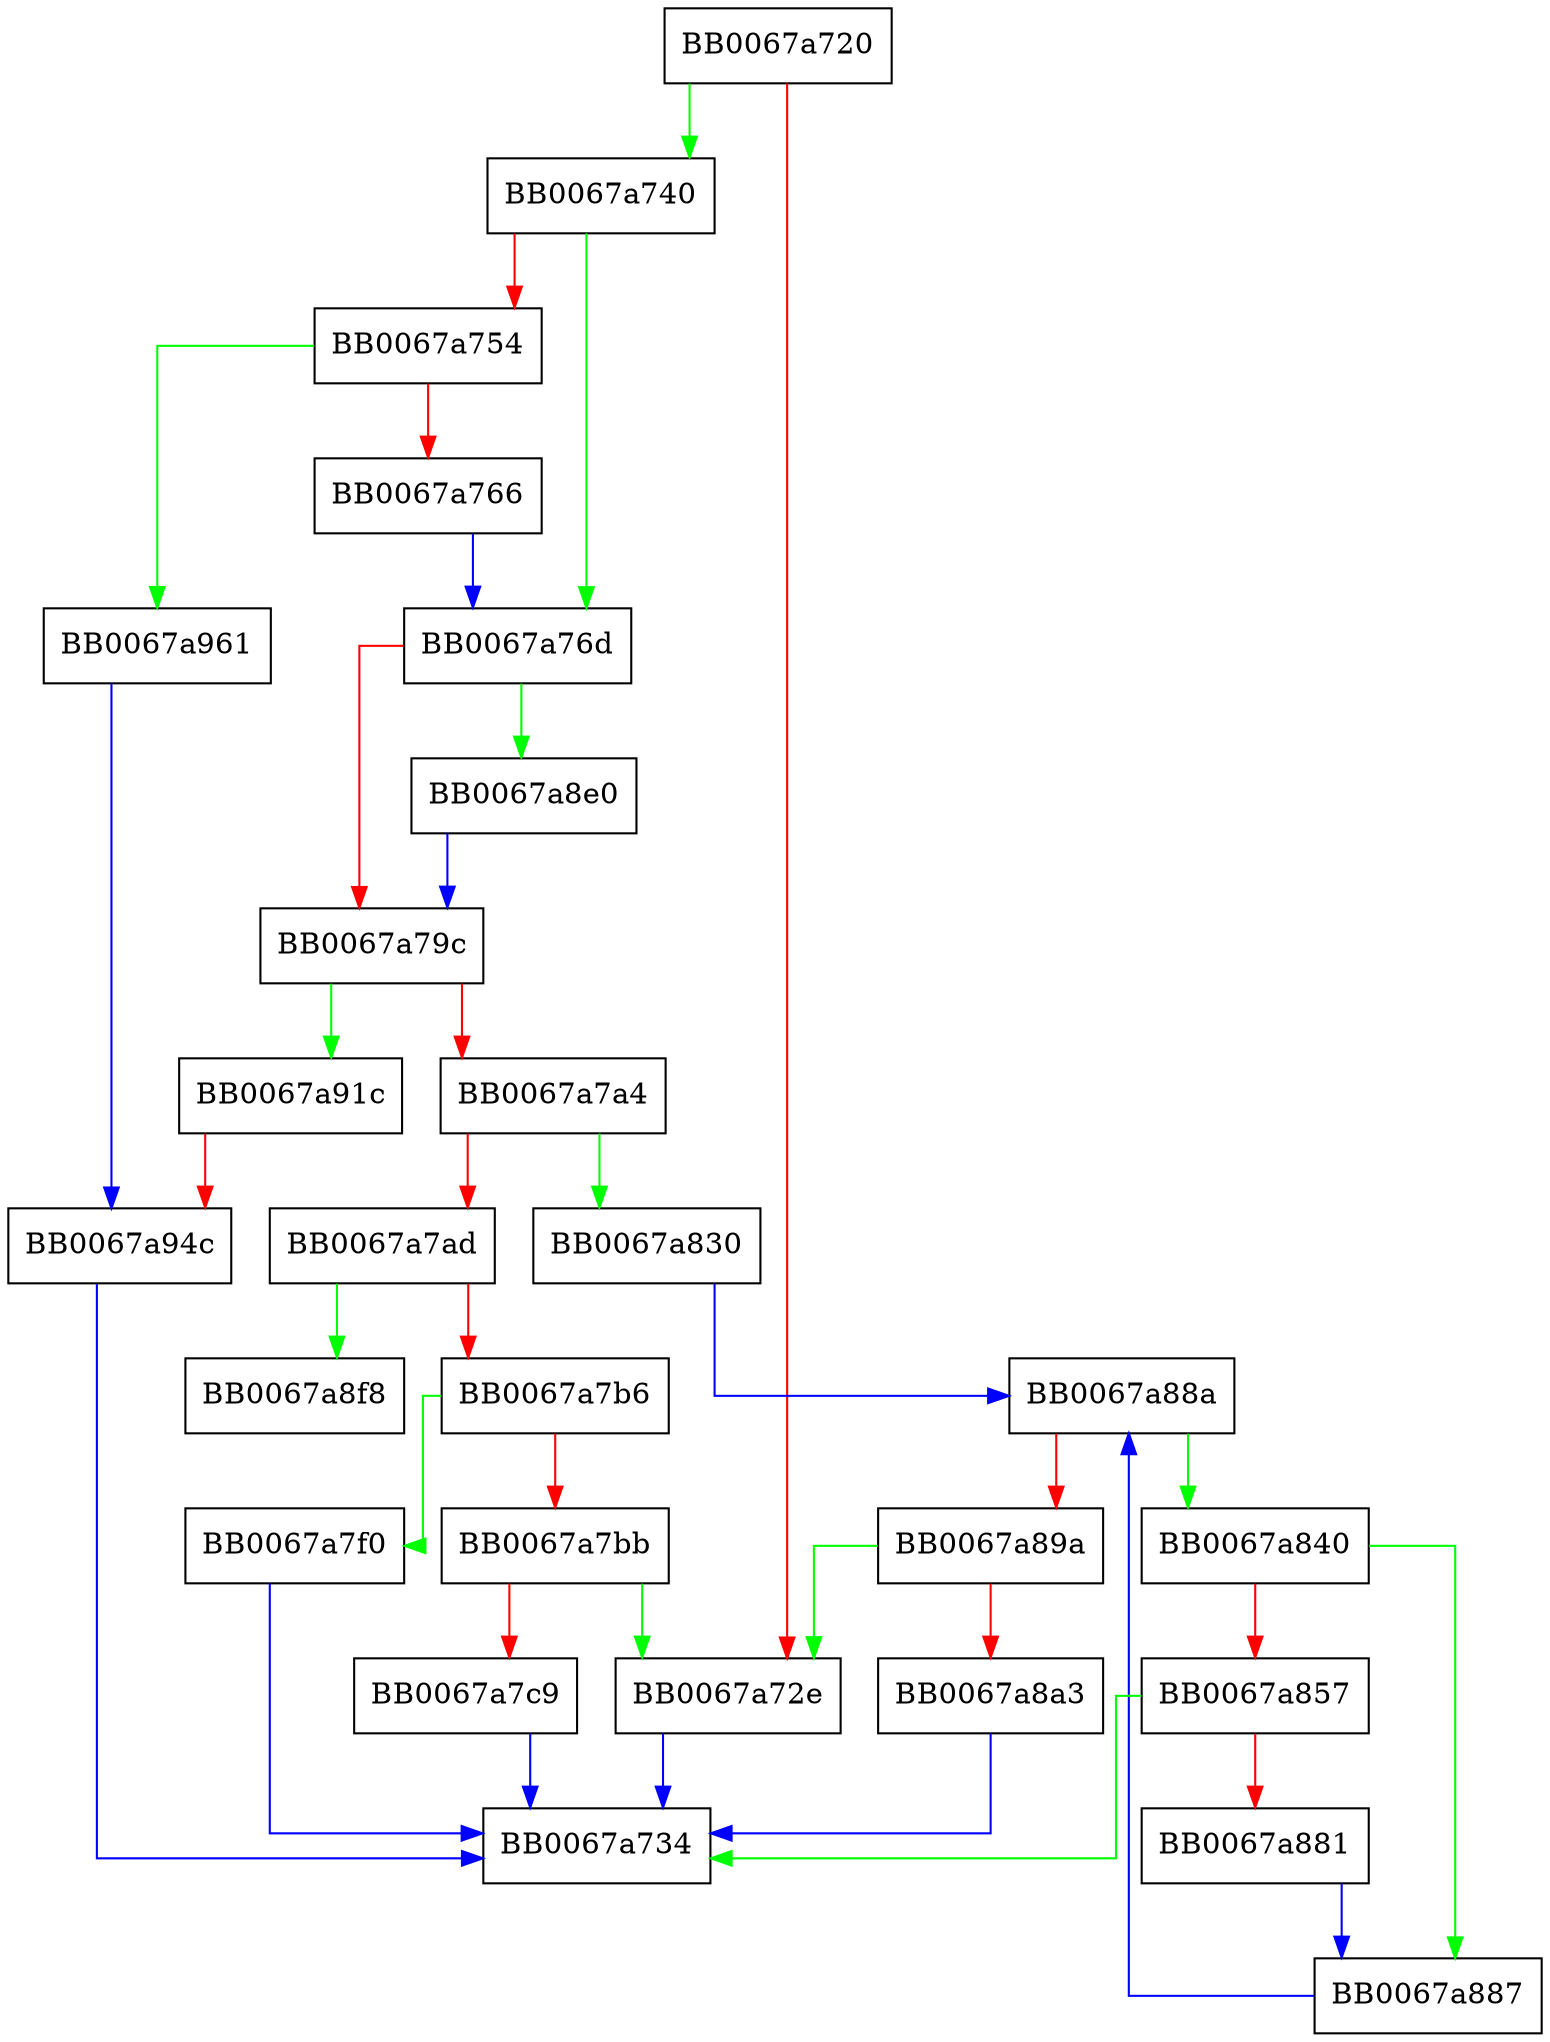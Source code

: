 digraph check_policy {
  node [shape="box"];
  graph [splines=ortho];
  BB0067a720 -> BB0067a740 [color="green"];
  BB0067a720 -> BB0067a72e [color="red"];
  BB0067a72e -> BB0067a734 [color="blue"];
  BB0067a740 -> BB0067a76d [color="green"];
  BB0067a740 -> BB0067a754 [color="red"];
  BB0067a754 -> BB0067a961 [color="green"];
  BB0067a754 -> BB0067a766 [color="red"];
  BB0067a766 -> BB0067a76d [color="blue"];
  BB0067a76d -> BB0067a8e0 [color="green"];
  BB0067a76d -> BB0067a79c [color="red"];
  BB0067a79c -> BB0067a91c [color="green"];
  BB0067a79c -> BB0067a7a4 [color="red"];
  BB0067a7a4 -> BB0067a830 [color="green"];
  BB0067a7a4 -> BB0067a7ad [color="red"];
  BB0067a7ad -> BB0067a8f8 [color="green"];
  BB0067a7ad -> BB0067a7b6 [color="red"];
  BB0067a7b6 -> BB0067a7f0 [color="green"];
  BB0067a7b6 -> BB0067a7bb [color="red"];
  BB0067a7bb -> BB0067a72e [color="green"];
  BB0067a7bb -> BB0067a7c9 [color="red"];
  BB0067a7c9 -> BB0067a734 [color="blue"];
  BB0067a7f0 -> BB0067a734 [color="blue"];
  BB0067a830 -> BB0067a88a [color="blue"];
  BB0067a840 -> BB0067a887 [color="green"];
  BB0067a840 -> BB0067a857 [color="red"];
  BB0067a857 -> BB0067a734 [color="green"];
  BB0067a857 -> BB0067a881 [color="red"];
  BB0067a881 -> BB0067a887 [color="blue"];
  BB0067a887 -> BB0067a88a [color="blue"];
  BB0067a88a -> BB0067a840 [color="green"];
  BB0067a88a -> BB0067a89a [color="red"];
  BB0067a89a -> BB0067a72e [color="green"];
  BB0067a89a -> BB0067a8a3 [color="red"];
  BB0067a8a3 -> BB0067a734 [color="blue"];
  BB0067a8e0 -> BB0067a79c [color="blue"];
  BB0067a91c -> BB0067a94c [color="red"];
  BB0067a94c -> BB0067a734 [color="blue"];
  BB0067a961 -> BB0067a94c [color="blue"];
}